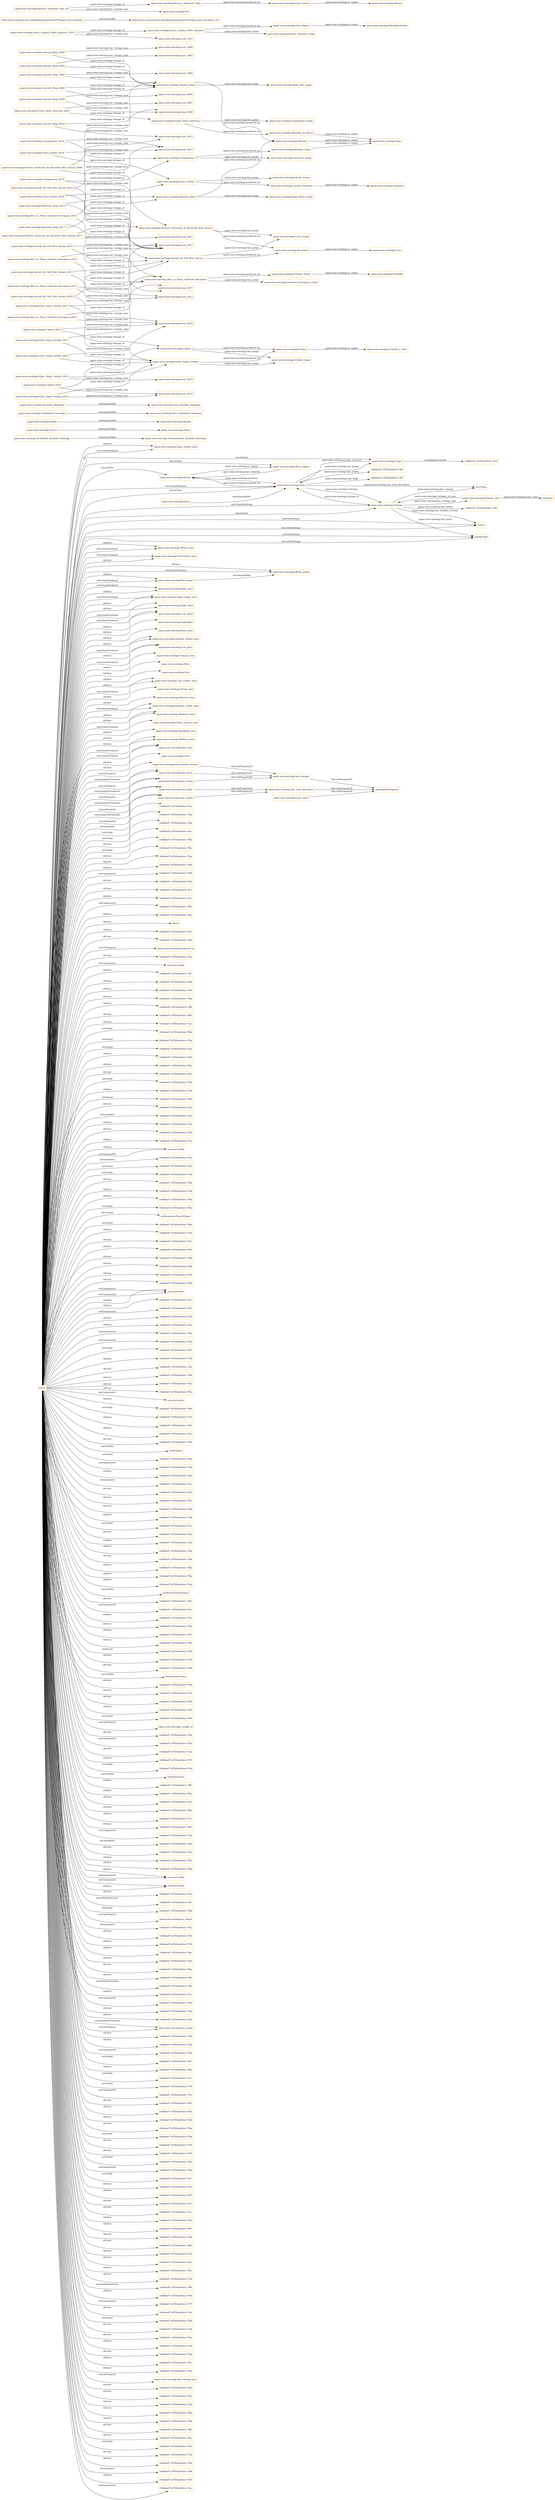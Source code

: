 digraph ar2dtool_diagram { 
rankdir=LR;
size="1501"
node [shape = rectangle, color="orange"]; "spain-wine-ontology:Light_bodied_wine" "spain-wine-ontology:Winery" "spain-wine-ontology:White_wine" "spain-wine-ontology:Full_bodied_wine" "spain-wine-ontology:White_grape" "spain-wine-ontology:Destilated_alcoholic_beberage" "spain-wine-ontology:High_price" "spain-wine-ontology:Spain" "spain-wine-ontology:Vodka" "spain-wine-ontology:High_acidity_wine" "spain-wine-ontology:High_rated" "spain-wine-ontology:Low_rated" "spain-wine-ontology:Vegetables" "spain-wine-ontology:Rose_wine" "spain-wine-ontology:Medium_bodied_wine" "spain-wine-ontology:Low_price" "spain-wine-ontology:Crianza_wine" "spain-wine-ontology:Meat" "spain-wine-ontology:Fish" "spain-wine-ontology:Whisky" "spain-wine-ontology:Wine_region" "spain-wine-ontology:Non_carbonated_beberage" "spain-wine-ontology:France" "spain-wine-ontology:Wine" "spain-wine-ontology:Grape" "spain-wine-ontology:Low_acidity_wine" "spain-wine-ontology:Young_wine" "spain-wine-ontology:Red_grape" "spain-wine-ontology:Vintage_year" "spain-wine-ontology:Beer" "spain-wine-ontology:Reserve_wine" "spain-wine-ontology:Medium_acidity_wine" "spain-wine-ontology:Non_alcoholic_beberage" "spain-wine-ontology:Medium_rated" "spain-wine-ontology:Great_reserve_wine" "spain-wine-ontology:Sparkling_wine" "spain-wine-ontology:Carbonated_beverage" "spain-wine-ontology:Medium_price" "spain-wine-ontology:Red_wine" "spain-wine-ontology:Fruit" "spain-wine-ontology:Fermentatated_alcoholic_beberage" "spain-wine-ontology:Vintage" "spain-wine-ontology:Alcoholic_beberage" ; /*classes style*/
	"spain-wine-ontology:Calvario_Rioja_2010" -> "spain-wine-ontology:Calvario_Rioja" [ label = "spain-wine-ontology:vintage_of" ];
	"spain-wine-ontology:Calvario_Rioja_2010" -> "spain-wine-ontology:year_2010" [ label = "spain-wine-ontology:has_vintage_year" ];
	"spain-wine-ontology:year_value" -> "owl:topDataProperty" [ label = "rdfs:subPropertyOf" ];
	"spain-wine-ontology:Mas_La_Plana_Cabernet_Sauvignon" -> "spain-wine-ontology:Familia_Torres" [ label = "spain-wine-ontology:produced_by" ];
	"spain-wine-ontology:Mas_La_Plana_Cabernet_Sauvignon" -> "spain-wine-ontology:Cabernet_Sauvignon_Grape" [ label = "spain-wine-ontology:has_grape" ];
	"spain-wine-ontology:Calvario_Rioja_2008" -> "spain-wine-ontology:Calvario_Rioja" [ label = "spain-wine-ontology:vintage_of" ];
	"spain-wine-ontology:Calvario_Rioja_2008" -> "spain-wine-ontology:year_2008" [ label = "spain-wine-ontology:has_vintage_year" ];
	"spain-wine-ontology:Viñas_Viejas_Verdejo_2017" -> "spain-wine-ontology:Viñas_Viejas_Verdejo" [ label = "spain-wine-ontology:vintage_of" ];
	"spain-wine-ontology:Viñas_Viejas_Verdejo_2017" -> "spain-wine-ontology:year_2017" [ label = "spain-wine-ontology:has_vintage_year" ];
	"spain-wine-ontology:Red_grape" -> "spain-wine-ontology:White_grape" [ label = "owl:disjointWith" ];
	"spain-wine-ontology:has_rating" -> "spain-wine-ontology:has_vintage" [ label = "rdfs:subPropertyOf" ];
	"spain-wine-ontology:Gines_Liebana_Pedro_Ximenez" -> "spain-wine-ontology:Toro_Albala" [ label = "spain-wine-ontology:produced_by" ];
	"spain-wine-ontology:Gines_Liebana_Pedro_Ximenez" -> "spain-wine-ontology:Pedro_Ximenez_Grape" [ label = "spain-wine-ontology:has_grape" ];
	"spain-wine-ontology:Calvario_Rioja_2002" -> "spain-wine-ontology:Calvario_Rioja" [ label = "spain-wine-ontology:vintage_of" ];
	"spain-wine-ontology:Calvario_Rioja_2002" -> "spain-wine-ontology:year_2002" [ label = "spain-wine-ontology:has_vintage_year" ];
	"spain-wine-ontology:Ossian" -> "spain-wine-ontology:Castilla_y_León" [ label = "spain-wine-ontology:is_region" ];
	"spain-wine-ontology:Carbonated_beverage" -> "spain-wine-ontology:Non_carbonated_beberage" [ label = "owl:disjointWith" ];
	"spain-wine-ontology:has_number_reviews" -> "spain-wine-ontology:has_vintage" [ label = "rdfs:subPropertyOf" ];
	"spain-wine-ontology:Reserva_Particular_de_Recaredo_Brut_Nature_2011" -> "spain-wine-ontology:Reserva_Particular_de_Recaredo_Brut_Nature" [ label = "spain-wine-ontology:vintage_of" ];
	"spain-wine-ontology:Reserva_Particular_de_Recaredo_Brut_Nature_2011" -> "spain-wine-ontology:year_2011" [ label = "spain-wine-ontology:has_vintage_year" ];
	"spain-wine-ontology:Martiries_Rioja" -> "spain-wine-ontology:Allende" [ label = "spain-wine-ontology:produced_by" ];
	"spain-wine-ontology:Martiries_Rioja" -> "spain-wine-ontology:Rioja_White_Grape" [ label = "spain-wine-ontology:has_grape" ];
	"spain-wine-ontology:Viñas_Viejas_Verdejo_2016" -> "spain-wine-ontology:Viñas_Viejas_Verdejo" [ label = "spain-wine-ontology:vintage_of" ];
	"spain-wine-ontology:Viñas_Viejas_Verdejo_2016" -> "spain-wine-ontology:year_2016" [ label = "spain-wine-ontology:has_vintage_year" ];
	"spain-wine-ontology:Mas_La_Plana_Cabernet_Sauvignon_2016" -> "spain-wine-ontology:Mas_La_Plana_Cabernet_Sauvignon" [ label = "spain-wine-ontology:vintage_of" ];
	"spain-wine-ontology:Mas_La_Plana_Cabernet_Sauvignon_2016" -> "spain-wine-ontology:year_2016" [ label = "spain-wine-ontology:has_vintage_year" ];
	"spain-wine-ontology:Serrall_del_Vell_Brut_Nature_2016" -> "spain-wine-ontology:Serrall_del_Vell_Brut_Nature" [ label = "spain-wine-ontology:vintage_of" ];
	"spain-wine-ontology:Serrall_del_Vell_Brut_Nature_2016" -> "spain-wine-ontology:year_2016" [ label = "spain-wine-ontology:has_vintage_year" ];
	"spain-wine-ontology:Recaredo" -> "spain-wine-ontology:Cava" [ label = "spain-wine-ontology:is_region" ];
	"spain-wine-ontology:Gines_Liebana_Pedro_Ximenez_1910" -> "spain-wine-ontology:Gines_Liebana_Pedro_Ximenez" [ label = "spain-wine-ontology:vintage_of" ];
	"spain-wine-ontology:Gines_Liebana_Pedro_Ximenez_1910" -> "spain-wine-ontology:year_1910" [ label = "spain-wine-ontology:has_vintage_year" ];
	"spain-wine-ontology:Bodegas_Gama" -> "spain-wine-ontology:Rioja" [ label = "spain-wine-ontology:is_region" ];
	"spain-wine-ontology:Frank_Ghery_Selection_2001" -> "spain-wine-ontology:Frank_Ghery_Selection" [ label = "spain-wine-ontology:vintage_of" ];
	"spain-wine-ontology:Frank_Ghery_Selection_2001" -> "spain-wine-ontology:year_2001" [ label = "spain-wine-ontology:has_vintage_year" ];
	"spain-wine-ontology:Martiries_Rioja_2017" -> "spain-wine-ontology:Martiries_Rioja" [ label = "spain-wine-ontology:vintage_of" ];
	"spain-wine-ontology:Martiries_Rioja_2017" -> "spain-wine-ontology:year_2017" [ label = "spain-wine-ontology:has_vintage_year" ];
	"spain-wine-ontology:Mas_La_Plana_Cabernet_Sauvignon_2010" -> "spain-wine-ontology:Mas_La_Plana_Cabernet_Sauvignon" [ label = "spain-wine-ontology:vintage_of" ];
	"spain-wine-ontology:Mas_La_Plana_Cabernet_Sauvignon_2010" -> "spain-wine-ontology:year_2010" [ label = "spain-wine-ontology:has_vintage_year" ];
	"spain-wine-ontology:has_wine_descriptor" -> "owl:topDataProperty" [ label = "rdfs:subPropertyOf" ];
	"spain-wine-ontology:has_price" -> "spain-wine-ontology:has_vintage" [ label = "rdfs:subPropertyOf" ];
	"spain-wine-ontology:Reserva_Particular_de_Recaredo_Brut_Nature_2008" -> "spain-wine-ontology:Reserva_Particular_de_Recaredo_Brut_Nature" [ label = "spain-wine-ontology:vintage_of" ];
	"spain-wine-ontology:Reserva_Particular_de_Recaredo_Brut_Nature_2008" -> "spain-wine-ontology:year_2008" [ label = "spain-wine-ontology:has_vintage_year" ];
	"http://www.semanticweb.org/roko/ontologies/2023/3/spain-wine-ontology" -> "http://www.semanticweb.org/roko/ontologies/2023/3/spain-wine-ontology/1.0.0" [ label = "owl:versionIRI" ];
	"spain-wine-ontology:Allende" -> "spain-wine-ontology:Rioja" [ label = "spain-wine-ontology:is_region" ];
	"spain-wine-ontology:Finca_Garbet_2015" -> "spain-wine-ontology:Finca_Garbet" [ label = "spain-wine-ontology:vintage_of" ];
	"spain-wine-ontology:Finca_Garbet_2015" -> "spain-wine-ontology:year_2015" [ label = "spain-wine-ontology:has_vintage_year" ];
	"spain-wine-ontology:Calvario_Rioja_2006" -> "spain-wine-ontology:Calvario_Rioja" [ label = "spain-wine-ontology:vintage_of" ];
	"spain-wine-ontology:Calvario_Rioja_2006" -> "spain-wine-ontology:year_2006" [ label = "spain-wine-ontology:has_vintage_year" ];
	"spain-wine-ontology:Alcoholic_beberage" -> "spain-wine-ontology:Non_alcoholic_beberage" [ label = "owl:disjointWith" ];
	"spain-wine-ontology:Viñas_Viejas_Verdejo_2015" -> "spain-wine-ontology:Viñas_Viejas_Verdejo" [ label = "spain-wine-ontology:vintage_of" ];
	"spain-wine-ontology:Viñas_Viejas_Verdejo_2015" -> "spain-wine-ontology:year_2015" [ label = "spain-wine-ontology:has_vintage_year" ];
	"spain-wine-ontology:Serrall_del_Vell_Brut_Nature" -> "spain-wine-ontology:Recaredo" [ label = "spain-wine-ontology:produced_by" ];
	"spain-wine-ontology:Serrall_del_Vell_Brut_Nature" -> "spain-wine-ontology:Cava_Grape" [ label = "spain-wine-ontology:has_grape" ];
	"spain-wine-ontology:has_acidity" -> "spain-wine-ontology:has_wine_descriptor" [ label = "rdfs:subPropertyOf" ];
	"spain-wine-ontology:Castillo_Perelada" -> "spain-wine-ontology:Empordà" [ label = "spain-wine-ontology:is_region" ];
	"spain-wine-ontology:Mas_La_Plana_Cabernet_Sauvignon_2015" -> "spain-wine-ontology:Mas_La_Plana_Cabernet_Sauvignon" [ label = "spain-wine-ontology:vintage_of" ];
	"spain-wine-ontology:Mas_La_Plana_Cabernet_Sauvignon_2015" -> "spain-wine-ontology:year_2015" [ label = "spain-wine-ontology:has_vintage_year" ];
	"spain-wine-ontology:Capitel_2018" -> "spain-wine-ontology:Capitel" [ label = "spain-wine-ontology:vintage_of" ];
	"spain-wine-ontology:Capitel_2018" -> "spain-wine-ontology:year_2018" [ label = "spain-wine-ontology:has_vintage_year" ];
	"spain-wine-ontology:Marqués_de_Riscal" -> "spain-wine-ontology:Rioja" [ label = "spain-wine-ontology:is_region" ];
	"spain-wine-ontology:Serrall_del_Vell_Brut_Nature_2015" -> "spain-wine-ontology:Serrall_del_Vell_Brut_Nature" [ label = "spain-wine-ontology:vintage_of" ];
	"spain-wine-ontology:Serrall_del_Vell_Brut_Nature_2015" -> "spain-wine-ontology:year_2015" [ label = "spain-wine-ontology:has_vintage_year" ];
	"spain-wine-ontology:Grape" -> "1080be87:18785a449c4:-7fed" [ label = "owl:disjointUnionOf" ];
	"spain-wine-ontology:Octogenarius" -> "spain-wine-ontology:Bodegas_Gama" [ label = "spain-wine-ontology:produced_by" ];
	"spain-wine-ontology:Octogenarius" -> "spain-wine-ontology:Grenache_Grape" [ label = "spain-wine-ontology:has_grape" ];
	"spain-wine-ontology:Calvario_Rioja" -> "spain-wine-ontology:Allende" [ label = "spain-wine-ontology:produced_by" ];
	"spain-wine-ontology:Calvario_Rioja" -> "spain-wine-ontology:Rioja_Red_Grape" [ label = "spain-wine-ontology:has_grape" ];
	"NULL" -> "1080be87:18785a449c4:-7fca" [ label = "owl:members" ];
	"NULL" -> "spain-wine-ontology:has_acidity" [ label = "swrl:propertyPredicate" ];
	"NULL" -> "1080be87:18785a449c4:-7f2a" [ label = "swrl:body" ];
	"NULL" -> "1080be87:18785a449c4:-7f22" [ label = "swrl:head" ];
	"NULL" -> "1080be87:18785a449c4:-7fec" [ label = "rdf:rest" ];
	"NULL" -> "spain-wine-ontology:Full_bodied_wine" [ label = "swrl:classPredicate" ];
	"NULL" -> "1080be87:18785a449c4:-7f9c" [ label = "swrl:body" ];
	"NULL" -> "1080be87:18785a449c4:-7f8c" [ label = "rdf:rest" ];
	"NULL" -> "1080be87:18785a449c4:-7f2e" [ label = "rdf:rest" ];
	"NULL" -> "1080be87:18785a449c4:-7f6b" [ label = "rdf:first" ];
	"NULL" -> "1080be87:18785a449c4:-7f84" [ label = "swrl:arguments" ];
	"NULL" -> "spain-wine-ontology:High_acidity_wine" [ label = "swrl:classPredicate" ];
	"NULL" -> "1080be87:18785a449c4:-7f82" [ label = "rdf:rest" ];
	"NULL" -> "1080be87:18785a449c4:-7fc3" [ label = "rdf:rest" ];
	"NULL" -> "1080be87:18785a449c4:-7f21" [ label = "rdf:first" ];
	"NULL" -> "1080be87:18785a449c4:-7f61" [ label = "swrl:arguments" ];
	"NULL" -> "1080be87:18785a449c4:-7fbe" [ label = "rdf:first" ];
	"NULL" -> "spain-wine-ontology:Winery" [ label = "owl:onClass" ];
	"NULL" -> "rdf:nil" [ label = "rdf:rest" ];
	"NULL" -> "1080be87:18785a449c4:-7fb1" [ label = "rdf:first" ];
	"NULL" -> "1080be87:18785a449c4:-7f40" [ label = "rdf:rest" ];
	"NULL" -> "spain-wine-ontology:produced_by" [ label = "owl:onProperty" ];
	"NULL" -> "spain-wine-ontology:Great_reserve_wine" [ label = "rdf:first" ];
	"NULL" -> "1080be87:18785a449c4:-7fae" [ label = "rdf:rest" ];
	"NULL" -> "urn:swrl:var#w" [ label = "swrl:argument1" ];
	"NULL" -> "1080be87:18785a449c4:-7ff3" [ label = "rdf:first" ];
	"NULL" -> "1080be87:18785a449c4:-7f48" [ label = "rdf:first" ];
	"NULL" -> "1080be87:18785a449c4:-7f85" [ label = "rdf:first" ];
	"NULL" -> "1080be87:18785a449c4:-7f86" [ label = "rdf:rest" ];
	"NULL" -> "1080be87:18785a449c4:-7ff8" [ label = "rdf:first" ];
	"NULL" -> "1080be87:18785a449c4:-7f65" [ label = "rdf:rest" ];
	"NULL" -> "spain-wine-ontology:Meat" [ label = "rdf:first" ];
	"NULL" -> "1080be87:18785a449c4:-7f23" [ label = "rdf:rest" ];
	"NULL" -> "1080be87:18785a449c4:-7fb6" [ label = "swrl:body" ];
	"NULL" -> "1080be87:18785a449c4:-7f5b" [ label = "swrl:head" ];
	"NULL" -> "spain-wine-ontology:High_price" [ label = "swrl:classPredicate" ];
	"NULL" -> "1080be87:18785a449c4:-7faa" [ label = "swrl:head" ];
	"NULL" -> "1080be87:18785a449c4:-7f64" [ label = "rdf:first" ];
	"NULL" -> "spain-wine-ontology:Vintage" [ label = "owl:onClass" ];
	"NULL" -> "spain-wine-ontology:Red_wine" [ label = "swrl:classPredicate" ];
	"NULL" -> "1080be87:18785a449c4:-7f2c" [ label = "rdf:first" ];
	"NULL" -> "1080be87:18785a449c4:-7fd1" [ label = "rdf:rest" ];
	"NULL" -> "1080be87:18785a449c4:-7f44" [ label = "swrl:body" ];
	"NULL" -> "spain-wine-ontology:Sparkling_wine" [ label = "rdf:first" ];
	"NULL" -> "1080be87:18785a449c4:-7f34" [ label = "rdf:first" ];
	"NULL" -> "1080be87:18785a449c4:-7f8b" [ label = "swrl:head" ];
	"NULL" -> "1080be87:18785a449c4:-7fdd" [ label = "rdf:rest" ];
	"NULL" -> "1080be87:18785a449c4:-7fe0" [ label = "owl:members" ];
	"NULL" -> "1080be87:18785a449c4:-7fa4" [ label = "rdf:first" ];
	"NULL" -> "spain-wine-ontology:Low_rated" [ label = "swrl:classPredicate" ];
	"NULL" -> "1080be87:18785a449c4:-7fd5" [ label = "rdf:rest" ];
	"NULL" -> "1080be87:18785a449c4:-7f7a" [ label = "rdf:first" ];
	"NULL" -> "urn:swrl:var#p" [ label = "rdf:first" ];
	"NULL" -> "1080be87:18785a449c4:-7fc6" [ label = "owl:members" ];
	"NULL" -> "spain-wine-ontology:has_price" [ label = "swrl:propertyPredicate" ];
	"NULL" -> "1080be87:18785a449c4:-7f2d" [ label = "swrl:head" ];
	"NULL" -> "1080be87:18785a449c4:-7f7d" [ label = "swrl:body" ];
	"NULL" -> "1080be87:18785a449c4:-7fb4" [ label = "rdf:rest" ];
	"NULL" -> "1080be87:18785a449c4:-7f30" [ label = "rdf:first" ];
	"NULL" -> "1080be87:18785a449c4:-7f9b" [ label = "rdf:first" ];
	"NULL" -> "1080be87:18785a449c4:-7f4d" [ label = "swrl:body" ];
	"NULL" -> "swrlb:greaterThanOrEqual" [ label = "swrl:builtin" ];
	"NULL" -> "1080be87:18785a449c4:-7f80" [ label = "swrl:head" ];
	"NULL" -> "1080be87:18785a449c4:-7fc0" [ label = "rdf:first" ];
	"NULL" -> "1080be87:18785a449c4:-7f31" [ label = "rdf:rest" ];
	"NULL" -> "1080be87:18785a449c4:-7f6f" [ label = "rdf:first" ];
	"NULL" -> "spain-wine-ontology:Medium_bodied_wine" [ label = "rdf:first" ];
	"NULL" -> "1080be87:18785a449c4:-7f98" [ label = "rdf:rest" ];
	"NULL" -> "1080be87:18785a449c4:-7fd9" [ label = "rdf:rest" ];
	"NULL" -> "1080be87:18785a449c4:-7f3f" [ label = "rdf:first" ];
	"NULL" -> "spain-wine-ontology:Wine" [ label = "swrl:classPredicate" ];
	"NULL" -> "1080be87:18785a449c4:-7f56" [ label = "rdf:rest" ];
	"NULL" -> "urn:swrl:var#r" [ label = "swrl:argument1" ];
	"NULL" -> "spain-wine-ontology:has_body" [ label = "swrl:propertyPredicate" ];
	"NULL" -> "1080be87:18785a449c4:-7f27" [ label = "rdf:first" ];
	"NULL" -> "1080be87:18785a449c4:-7f2f" [ label = "swrl:arguments" ];
	"NULL" -> "xsd:int" [ label = "owl:onDatatype" ];
	"NULL" -> "1080be87:18785a449c4:-7f35" [ label = "rdf:rest" ];
	"NULL" -> "1080be87:18785a449c4:-7fee" [ label = "rdf:first" ];
	"NULL" -> "1080be87:18785a449c4:-7f6e" [ label = "swrl:arguments" ];
	"NULL" -> "spain-wine-ontology:Full_bodied_wine" [ label = "rdf:first" ];
	"NULL" -> "1080be87:18785a449c4:-7f52" [ label = "swrl:arguments" ];
	"NULL" -> "spain-wine-ontology:has_rating" [ label = "owl:onProperty" ];
	"NULL" -> "1080be87:18785a449c4:-7f67" [ label = "swrl:body" ];
	"NULL" -> "1080be87:18785a449c4:-7f3b" [ label = "rdf:first" ];
	"NULL" -> "urn:swrl:var#p" [ label = "swrl:argument2" ];
	"NULL" -> "1080be87:18785a449c4:-7fef" [ label = "rdf:rest" ];
	"NULL" -> "spain-wine-ontology:has_body" [ label = "owl:onProperty" ];
	"NULL" -> "1080be87:18785a449c4:-7f60" [ label = "rdf:rest" ];
	"NULL" -> "1080be87:18785a449c4:-7f43" [ label = "rdf:first" ];
	"NULL" -> "1080be87:18785a449c4:-7f9a" [ label = "rdf:rest" ];
	"NULL" -> "urn:swrl:var#v" [ label = "swrl:argument1" ];
	"NULL" -> "1080be87:18785a449c4:-7f95" [ label = "rdf:first" ];
	"NULL" -> "1080be87:18785a449c4:-7f72" [ label = "swrl:body" ];
	"NULL" -> "1080be87:18785a449c4:-7f81" [ label = "rdf:first" ];
	"NULL" -> "1080be87:18785a449c4:-7fb3" [ label = "rdf:first" ];
	"NULL" -> "1080be87:18785a449c4:-7f8f" [ label = "rdf:rest" ];
	"NULL" -> "swrlb:equal" [ label = "swrl:builtin" ];
	"NULL" -> "1080be87:18785a449c4:-7f6a" [ label = "swrl:head" ];
	"NULL" -> "1080be87:18785a449c4:-7fbb" [ label = "swrl:arguments" ];
	"NULL" -> "1080be87:18785a449c4:-7fb8" [ label = "rdf:first" ];
	"NULL" -> "1080be87:18785a449c4:-7fce" [ label = "owl:members" ];
	"NULL" -> "1080be87:18785a449c4:-7fa5" [ label = "rdf:rest" ];
	"NULL" -> "spain-wine-ontology:Light_bodied_wine" [ label = "rdf:first" ];
	"NULL" -> "1080be87:18785a449c4:-7f5c" [ label = "rdf:rest" ];
	"NULL" -> "1080be87:18785a449c4:-7fd0" [ label = "rdf:rest" ];
	"NULL" -> "spain-wine-ontology:Wine" [ label = "owl:onClass" ];
	"NULL" -> "spain-wine-ontology:White_wine" [ label = "rdf:first" ];
	"NULL" -> "spain-wine-ontology:Light_bodied_wine" [ label = "swrl:classPredicate" ];
	"NULL" -> "1080be87:18785a449c4:-7f36" [ label = "rdf:first" ];
	"NULL" -> "1080be87:18785a449c4:-7f3c" [ label = "swrl:head" ];
	"NULL" -> "1080be87:18785a449c4:-7f26" [ label = "rdf:rest" ];
	"NULL" -> "1080be87:18785a449c4:-7fa9" [ label = "rdf:first" ];
	"NULL" -> "1080be87:18785a449c4:-7f5a" [ label = "rdf:first" ];
	"NULL" -> "spain-wine-ontology:Medium_rated" [ label = "rdf:first" ];
	"NULL" -> "1080be87:18785a449c4:-7fd4" [ label = "rdf:rest" ];
	"NULL" -> "1080be87:18785a449c4:-7f62" [ label = "rdf:first" ];
	"NULL" -> "1080be87:18785a449c4:-7f4a" [ label = "rdf:first" ];
	"NULL" -> "1080be87:18785a449c4:-7fad" [ label = "rdf:first" ];
	"NULL" -> "spain-wine-ontology:High_rated" [ label = "rdf:first" ];
	"NULL" -> "swrlb:lessThanOrEqual" [ label = "swrl:builtin" ];
	"NULL" -> "1080be87:18785a449c4:-7f51" [ label = "rdf:rest" ];
	"NULL" -> "1080be87:18785a449c4:-7fa1" [ label = "swrl:arguments" ];
	"NULL" -> "1080be87:18785a449c4:-7f4f" [ label = "rdf:first" ];
	"NULL" -> "1080be87:18785a449c4:-7fbf" [ label = "rdf:rest" ];
	"NULL" -> "urn:swrl:var#r" [ label = "swrl:argument2" ];
	"NULL" -> "1080be87:18785a449c4:-7f57" [ label = "rdf:first" ];
	"NULL" -> "1080be87:18785a449c4:-7ff9" [ label = "rdf:rest" ];
	"NULL" -> "1080be87:18785a449c4:-7f9f" [ label = "swrl:head" ];
	"NULL" -> "1080be87:18785a449c4:-7f74" [ label = "rdf:first" ];
	"NULL" -> "1080be87:18785a449c4:-7fd8" [ label = "rdf:rest" ];
	"NULL" -> "spain-wine-ontology:White_grape" [ label = "rdf:first" ];
	"NULL" -> "swrlb:greaterThan" [ label = "swrl:builtin" ];
	"NULL" -> "1080be87:18785a449c4:-7f99" [ label = "rdf:first" ];
	"NULL" -> "1080be87:18785a449c4:-7f76" [ label = "rdf:rest" ];
	"NULL" -> "spain-wine-ontology:Red_wine" [ label = "rdf:first" ];
	"NULL" -> "1080be87:18785a449c4:-7f69" [ label = "rdf:first" ];
	"NULL" -> "spain-wine-ontology:Medium_bodied_wine" [ label = "swrl:classPredicate" ];
	"NULL" -> "1080be87:18785a449c4:-7f53" [ label = "rdf:first" ];
	"NULL" -> "spain-wine-ontology:High_price" [ label = "rdf:first" ];
	"NULL" -> "spain-wine-ontology:Medium_price" [ label = "rdf:first" ];
	"NULL" -> "1080be87:18785a449c4:-7f96" [ label = "swrl:head" ];
	"NULL" -> "spain-wine-ontology:Low_price" [ label = "rdf:first" ];
	"NULL" -> "spain-wine-ontology:vintage_of" [ label = "owl:onProperty" ];
	"NULL" -> "spain-wine-ontology:Crianza_wine" [ label = "rdf:first" ];
	"NULL" -> "1080be87:18785a449c4:-7fa0" [ label = "rdf:rest" ];
	"NULL" -> "1080be87:18785a449c4:-7f5d" [ label = "swrl:arguments" ];
	"NULL" -> "1080be87:18785a449c4:-7fcd" [ label = "rdf:rest" ];
	"NULL" -> "1080be87:18785a449c4:-7f7f" [ label = "rdf:first" ];
	"NULL" -> "1080be87:18785a449c4:-7f39" [ label = "swrl:body" ];
	"NULL" -> "swrlb:lessThan" [ label = "swrl:builtin" ];
	"NULL" -> "1080be87:18785a449c4:-7ff5" [ label = "rdf:first" ];
	"NULL" -> "spain-wine-ontology:Low_acidity_wine" [ label = "rdf:first" ];
	"NULL" -> "1080be87:18785a449c4:-7fbc" [ label = "rdf:first" ];
	"NULL" -> "1080be87:18785a449c4:-7fc5" [ label = "rdf:rest" ];
	"NULL" -> "1080be87:18785a449c4:-7f8a" [ label = "rdf:first" ];
	"NULL" -> "1080be87:18785a449c4:-7f71" [ label = "rdf:first" ];
	"NULL" -> "spain-wine-ontology:Fruit" [ label = "rdf:first" ];
	"NULL" -> "spain-wine-ontology:High_rated" [ label = "swrl:classPredicate" ];
	"NULL" -> "1080be87:18785a449c4:-7f63" [ label = "rdf:rest" ];
	"NULL" -> "1080be87:18785a449c4:-7f3e" [ label = "swrl:arguments" ];
	"NULL" -> "1080be87:18785a449c4:-7fdb" [ label = "owl:members" ];
	"NULL" -> "1080be87:18785a449c4:-7f42" [ label = "rdf:rest" ];
	"NULL" -> "1080be87:18785a449c4:-7f5e" [ label = "rdf:first" ];
	"NULL" -> "spain-wine-ontology:has_price" [ label = "owl:onProperty" ];
	"NULL" -> "spain-wine-ontology:Medium_rated" [ label = "swrl:classPredicate" ];
	"NULL" -> "spain-wine-ontology:Fish" [ label = "rdf:first" ];
	"NULL" -> "1080be87:18785a449c4:-7f66" [ label = "rdf:first" ];
	"NULL" -> "urn:swrl:var#a" [ label = "rdf:first" ];
	"NULL" -> "urn:swrl:var#b" [ label = "swrl:argument2" ];
	"NULL" -> "spain-wine-ontology:has_rating" [ label = "swrl:propertyPredicate" ];
	"NULL" -> "1080be87:18785a449c4:-7fc9" [ label = "rdf:rest" ];
	"NULL" -> "1080be87:18785a449c4:-7ff1" [ label = "owl:withRestrictions" ];
	"NULL" -> "spain-wine-ontology:Low_acidity_wine" [ label = "swrl:classPredicate" ];
	"NULL" -> "1080be87:18785a449c4:-7f88" [ label = "swrl:body" ];
	"NULL" -> "spain-wine-ontology:Grape" [ label = "owl:onClass" ];
	"NULL" -> "xsd:int" [ label = "owl:onDataRange" ];
	"NULL" -> "spain-wine-ontology:is_region" [ label = "owl:onProperty" ];
	"NULL" -> "1080be87:18785a449c4:-7fd2" [ label = "owl:members" ];
	"NULL" -> "1080be87:18785a449c4:-7f5f" [ label = "rdf:rest" ];
	"NULL" -> "1080be87:18785a449c4:-7f78" [ label = "rdf:first" ];
	"NULL" -> "1080be87:18785a449c4:-7ffa" [ label = "rdf:first" ];
	"NULL" -> "1080be87:18785a449c4:-7fa6" [ label = "rdf:first" ];
	"NULL" -> "1080be87:18785a449c4:-7fba" [ label = "rdf:rest" ];
	"NULL" -> "1080be87:18785a449c4:-7ff4" [ label = "rdf:rest" ];
	"NULL" -> "1080be87:18785a449c4:-7ffb" [ label = "owl:withRestrictions" ];
	"NULL" -> "spain-wine-ontology:Red_grape" [ label = "rdf:first" ];
	"NULL" -> "1080be87:18785a449c4:-7f7c" [ label = "rdf:first" ];
	"NULL" -> "urn:swrl:var#r" [ label = "rdf:first" ];
	"NULL" -> "1080be87:18785a449c4:-7f8d" [ label = "swrl:arguments" ];
	"NULL" -> "xsd:decimal" [ label = "owl:onDataRange" ];
	"NULL" -> "1080be87:18785a449c4:-7fb2" [ label = "rdf:rest" ];
	"NULL" -> "urn:swrl:var#b" [ label = "rdf:first" ];
	"NULL" -> "1080be87:18785a449c4:-7fdf" [ label = "rdf:rest" ];
	"NULL" -> "urn:swrl:var#a" [ label = "swrl:argument2" ];
	"NULL" -> "spain-wine-ontology:has_grape" [ label = "swrl:propertyPredicate" ];
	"NULL" -> "1080be87:18785a449c4:-7f90" [ label = "rdf:first" ];
	"NULL" -> "1080be87:18785a449c4:-7fa2" [ label = "rdf:first" ];
	"NULL" -> "1080be87:18785a449c4:-7f24" [ label = "swrl:arguments" ];
	"NULL" -> "spain-wine-ontology:High_acidity_wine" [ label = "rdf:first" ];
	"NULL" -> "1080be87:18785a449c4:-7f47" [ label = "swrl:head" ];
	"NULL" -> "1080be87:18785a449c4:-7f8e" [ label = "rdf:first" ];
	"NULL" -> "1080be87:18785a449c4:-7fc1" [ label = "swrl:body" ];
	"NULL" -> "spain-wine-ontology:Young_wine" [ label = "rdf:first" ];
	"NULL" -> "spain-wine-ontology:Low_price" [ label = "swrl:classPredicate" ];
	"NULL" -> "1080be87:18785a449c4:-7f75" [ label = "swrl:head" ];
	"NULL" -> "1080be87:18785a449c4:-7f33" [ label = "swrl:arguments" ];
	"NULL" -> "1080be87:18785a449c4:-7f91" [ label = "rdf:rest" ];
	"NULL" -> "1080be87:18785a449c4:-7f54" [ label = "rdf:rest" ];
	"NULL" -> "1080be87:18785a449c4:-7f29" [ label = "rdf:first" ];
	"NULL" -> "1080be87:18785a449c4:-7f6d" [ label = "rdf:rest" ];
	"NULL" -> "1080be87:18785a449c4:-7f58" [ label = "swrl:body" ];
	"NULL" -> "1080be87:18785a449c4:-7f70" [ label = "rdf:rest" ];
	"NULL" -> "1080be87:18785a449c4:-7f79" [ label = "rdf:rest" ];
	"NULL" -> "1080be87:18785a449c4:-7fb9" [ label = "swrl:head" ];
	"NULL" -> "spain-wine-ontology:Vintage" [ label = "swrl:classPredicate" ];
	"NULL" -> "1080be87:18785a449c4:-7fb0" [ label = "swrl:arguments" ];
	"NULL" -> "1080be87:18785a449c4:-7fa7" [ label = "swrl:body" ];
	"NULL" -> "1080be87:18785a449c4:-7f25" [ label = "rdf:first" ];
	"NULL" -> "1080be87:18785a449c4:-7f97" [ label = "rdf:first" ];
	"NULL" -> "1080be87:18785a449c4:-7f37" [ label = "rdf:rest" ];
	"NULL" -> "1080be87:18785a449c4:-7fcc" [ label = "rdf:rest" ];
	"NULL" -> "spain-wine-ontology:has_grape" [ label = "owl:onProperty" ];
	"NULL" -> "1080be87:18785a449c4:-7fb5" [ label = "rdf:first" ];
	"NULL" -> "1080be87:18785a449c4:-7f87" [ label = "rdf:first" ];
	"NULL" -> "1080be87:18785a449c4:-7fab" [ label = "rdf:rest" ];
	"NULL" -> "spain-wine-ontology:Vegetables" [ label = "rdf:first" ];
	"NULL" -> "spain-wine-ontology:Reserve_wine" [ label = "rdf:first" ];
	"NULL" -> "1080be87:18785a449c4:-7f83" [ label = "rdf:rest" ];
	"NULL" -> "1080be87:18785a449c4:-7fc4" [ label = "rdf:rest" ];
	"NULL" -> "spain-wine-ontology:Red_grape" [ label = "swrl:classPredicate" ];
	"NULL" -> "1080be87:18785a449c4:-7fa3" [ label = "rdf:rest" ];
	"NULL" -> "1080be87:18785a449c4:-7f41" [ label = "rdf:first" ];
	"NULL" -> "1080be87:18785a449c4:-7f7b" [ label = "rdf:rest" ];
	"NULL" -> "spain-wine-ontology:Wine_region" [ label = "owl:onClass" ];
	"NULL" -> "1080be87:18785a449c4:-7ff6" [ label = "owl:withRestrictions" ];
	"NULL" -> "1080be87:18785a449c4:-7f46" [ label = "rdf:first" ];
	"NULL" -> "1080be87:18785a449c4:-7f77" [ label = "swrl:arguments" ];
	"NULL" -> "1080be87:18785a449c4:-7faf" [ label = "rdf:rest" ];
	"NULL" -> "1080be87:18785a449c4:-7f50" [ label = "swrl:head" ];
	"NULL" -> "spain-wine-ontology:Medium_price" [ label = "swrl:classPredicate" ];
	"NULL" -> "spain-wine-ontology:has_number_reviews" [ label = "owl:onProperty" ];
	"NULL" -> "1080be87:18785a449c4:-7fc8" [ label = "rdf:rest" ];
	"NULL" -> "spain-wine-ontology:Rose_wine" [ label = "rdf:first" ];
	"NULL" -> "1080be87:18785a449c4:-7fda" [ label = "rdf:rest" ];
	"NULL" -> "1080be87:18785a449c4:-7f38" [ label = "rdf:first" ];
	"NULL" -> "spain-wine-ontology:Medium_acidity_wine" [ label = "swrl:classPredicate" ];
	"NULL" -> "1080be87:18785a449c4:-7f3d" [ label = "rdf:rest" ];
	"NULL" -> "1080be87:18785a449c4:-7f4c" [ label = "rdf:first" ];
	"NULL" -> "1080be87:18785a449c4:-7f9e" [ label = "rdf:first" ];
	"NULL" -> "spain-wine-ontology:has_vintage_year" [ label = "owl:onProperty" ];
	"NULL" -> "spain-wine-ontology:White_grape" [ label = "swrl:classPredicate" ];
	"NULL" -> "1080be87:18785a449c4:-7f49" [ label = "rdf:rest" ];
	"NULL" -> "1080be87:18785a449c4:-7fde" [ label = "rdf:rest" ];
	"NULL" -> "1080be87:18785a449c4:-7f28" [ label = "rdf:rest" ];
	"NULL" -> "1080be87:18785a449c4:-7fbd" [ label = "rdf:rest" ];
	"NULL" -> "1080be87:18785a449c4:-7f92" [ label = "rdf:first" ];
	"NULL" -> "xsd:decimal" [ label = "owl:onDatatype" ];
	"NULL" -> "spain-wine-ontology:has_acidity" [ label = "owl:onProperty" ];
	"NULL" -> "spain-wine-ontology:Medium_acidity_wine" [ label = "rdf:first" ];
	"NULL" -> "spain-wine-ontology:Low_rated" [ label = "rdf:first" ];
	"NULL" -> "1080be87:18785a449c4:-7ff0" [ label = "rdf:first" ];
	"NULL" -> "1080be87:18785a449c4:-7f6c" [ label = "rdf:rest" ];
	"NULL" -> "spain-wine-ontology:White_wine" [ label = "swrl:classPredicate" ];
	"NULL" -> "1080be87:18785a449c4:-7f93" [ label = "swrl:body" ];
	"NULL" -> "1080be87:18785a449c4:-7f32" [ label = "rdf:rest" ];
	"NULL" -> "1080be87:18785a449c4:-7f4b" [ label = "rdf:rest" ];
	"NULL" -> "1080be87:18785a449c4:-7fd6" [ label = "owl:members" ];
	"NULL" -> "1080be87:18785a449c4:-7f55" [ label = "rdf:first" ];
	"NULL" -> "1080be87:18785a449c4:-7fac" [ label = "swrl:arguments" ];
	"spain-wine-ontology:Finca_Garbet_2014" -> "spain-wine-ontology:Finca_Garbet" [ label = "spain-wine-ontology:vintage_of" ];
	"spain-wine-ontology:Finca_Garbet_2014" -> "spain-wine-ontology:year_2014" [ label = "spain-wine-ontology:has_vintage_year" ];
	"spain-wine-ontology:Octogenarius_2015" -> "spain-wine-ontology:Octogenarius" [ label = "spain-wine-ontology:vintage_of" ];
	"spain-wine-ontology:Octogenarius_2015" -> "spain-wine-ontology:year_2015" [ label = "spain-wine-ontology:has_vintage_year" ];
	"spain-wine-ontology:Vodka" -> "spain-wine-ontology:Whisky" [ label = "owl:disjointWith" ];
	"spain-wine-ontology:Serrall_del_Vell_Brut_Nature_2014" -> "spain-wine-ontology:Serrall_del_Vell_Brut_Nature" [ label = "spain-wine-ontology:vintage_of" ];
	"spain-wine-ontology:Serrall_del_Vell_Brut_Nature_2014" -> "spain-wine-ontology:year_2014" [ label = "spain-wine-ontology:has_vintage_year" ];
	"spain-wine-ontology:Martiries_Rioja_2015" -> "spain-wine-ontology:Martiries_Rioja" [ label = "spain-wine-ontology:vintage_of" ];
	"spain-wine-ontology:Martiries_Rioja_2015" -> "spain-wine-ontology:year_2015" [ label = "spain-wine-ontology:has_vintage_year" ];
	"spain-wine-ontology:Viñas_Viejas_Verdejo" -> "spain-wine-ontology:Ossian" [ label = "spain-wine-ontology:produced_by" ];
	"spain-wine-ontology:Viñas_Viejas_Verdejo" -> "spain-wine-ontology:Verdejo_Grape" [ label = "spain-wine-ontology:has_grape" ];
	"spain-wine-ontology:Beer" -> "spain-wine-ontology:Wine" [ label = "owl:disjointWith" ];
	"spain-wine-ontology:France" -> "spain-wine-ontology:Spain" [ label = "owl:disjointWith" ];
	"spain-wine-ontology:Viñas_Viejas_Verdejo_2019" -> "spain-wine-ontology:Viñas_Viejas_Verdejo" [ label = "spain-wine-ontology:vintage_of" ];
	"spain-wine-ontology:Viñas_Viejas_Verdejo_2019" -> "spain-wine-ontology:year_2019" [ label = "spain-wine-ontology:has_vintage_year" ];
	"spain-wine-ontology:has_vintage" -> "owl:topDataProperty" [ label = "rdfs:subPropertyOf" ];
	"spain-wine-ontology:Familia_Torres" -> "spain-wine-ontology:Penedès" [ label = "spain-wine-ontology:is_region" ];
	"spain-wine-ontology:Vinos_Guerra" -> "spain-wine-ontology:Bierzo" [ label = "spain-wine-ontology:is_region" ];
	"spain-wine-ontology:Calvario_Rioja_2004" -> "spain-wine-ontology:Calvario_Rioja" [ label = "spain-wine-ontology:vintage_of" ];
	"spain-wine-ontology:Calvario_Rioja_2004" -> "spain-wine-ontology:year_2004" [ label = "spain-wine-ontology:has_vintage_year" ];
	"spain-wine-ontology:Reserva_Particular_de_Recaredo_Brut_Nature" -> "spain-wine-ontology:Recaredo" [ label = "spain-wine-ontology:produced_by" ];
	"spain-wine-ontology:Reserva_Particular_de_Recaredo_Brut_Nature" -> "spain-wine-ontology:Cava_Grape" [ label = "spain-wine-ontology:has_grape" ];
	"spain-wine-ontology:Toro_Albala" -> "spain-wine-ontology:Montilla-Moriles" [ label = "spain-wine-ontology:is_region" ];
	"spain-wine-ontology:Octogenarius_2014" -> "spain-wine-ontology:Octogenarius" [ label = "spain-wine-ontology:vintage_of" ];
	"spain-wine-ontology:Octogenarius_2014" -> "spain-wine-ontology:year_2014" [ label = "spain-wine-ontology:has_vintage_year" ];
	"spain-wine-ontology:Reserva_Vermouth_Rojo_NV" -> "spain-wine-ontology:Reserva_Vermouth_Rojo" [ label = "spain-wine-ontology:vintage_of" ];
	"spain-wine-ontology:Reserva_Vermouth_Rojo_NV" -> "spain-wine-ontology:NV" [ label = "spain-wine-ontology:has_vintage_year" ];
	"spain-wine-ontology:Mas_La_Plana_Cabernet_Sauvignon_2013" -> "spain-wine-ontology:Mas_La_Plana_Cabernet_Sauvignon" [ label = "spain-wine-ontology:vintage_of" ];
	"spain-wine-ontology:Mas_La_Plana_Cabernet_Sauvignon_2013" -> "spain-wine-ontology:year_2013" [ label = "spain-wine-ontology:has_vintage_year" ];
	"spain-wine-ontology:Capitel_2016" -> "spain-wine-ontology:Capitel" [ label = "spain-wine-ontology:vintage_of" ];
	"spain-wine-ontology:Capitel_2016" -> "spain-wine-ontology:year_2016" [ label = "spain-wine-ontology:has_vintage_year" ];
	"spain-wine-ontology:Serrall_del_Vell_Brut_Nature_2013" -> "spain-wine-ontology:Serrall_del_Vell_Brut_Nature" [ label = "spain-wine-ontology:vintage_of" ];
	"spain-wine-ontology:Serrall_del_Vell_Brut_Nature_2013" -> "spain-wine-ontology:year_2013" [ label = "spain-wine-ontology:has_vintage_year" ];
	"spain-wine-ontology:Reserva_Vermouth_Rojo" -> "spain-wine-ontology:Vinos_Guerra" [ label = "spain-wine-ontology:produced_by" ];
	"spain-wine-ontology:Capitel" -> "spain-wine-ontology:Ossian" [ label = "spain-wine-ontology:produced_by" ];
	"spain-wine-ontology:Capitel" -> "spain-wine-ontology:Verdejo_Grape" [ label = "spain-wine-ontology:has_grape" ];
	"spain-wine-ontology:Destilated_alcoholic_beberage" -> "spain-wine-ontology:Fermentatated_alcoholic_beberage" [ label = "owl:disjointWith" ];
	"spain-wine-ontology:Finca_Garbet" -> "spain-wine-ontology:Castillo_Perelada" [ label = "spain-wine-ontology:produced_by" ];
	"spain-wine-ontology:Finca_Garbet" -> "spain-wine-ontology:Syrah_Grape" [ label = "spain-wine-ontology:has_grape" ];
	"spain-wine-ontology:Calvario_Rioja_2009" -> "spain-wine-ontology:Calvario_Rioja" [ label = "spain-wine-ontology:vintage_of" ];
	"spain-wine-ontology:Calvario_Rioja_2009" -> "spain-wine-ontology:year_2009" [ label = "spain-wine-ontology:has_vintage_year" ];
	"spain-wine-ontology:Viñas_Viejas_Verdejo_2018" -> "spain-wine-ontology:Viñas_Viejas_Verdejo" [ label = "spain-wine-ontology:vintage_of" ];
	"spain-wine-ontology:Viñas_Viejas_Verdejo_2018" -> "spain-wine-ontology:year_2018" [ label = "spain-wine-ontology:has_vintage_year" ];
	"spain-wine-ontology:Frank_Ghery_Selection" -> "spain-wine-ontology:Marqués_de_Riscal" [ label = "spain-wine-ontology:produced_by" ];
	"spain-wine-ontology:Frank_Ghery_Selection" -> "spain-wine-ontology:Tempranillo_Grape" [ label = "spain-wine-ontology:has_grape" ];
	"spain-wine-ontology:has_body" -> "spain-wine-ontology:has_wine_descriptor" [ label = "rdfs:subPropertyOf" ];
	"spain-wine-ontology:Vintage" -> "spain-wine-ontology:Wine" [ label = "spain-wine-ontology:vintage_of" ];
	"spain-wine-ontology:Vintage" -> "1080be87:18785a449c4:-7ff2" [ label = "spain-wine-ontology:has_rating" ];
	"spain-wine-ontology:Wine" -> "1080be87:18785a449c4:-7ffc" [ label = "spain-wine-ontology:has_acidity" ];
	"spain-wine-ontology:Grape" -> "spain-wine-ontology:Wine" [ label = "spain-wine-ontology:grape_used_for" ];
	"spain-wine-ontology:Vintage_year" -> "xsd:gYear" [ label = "spain-wine-ontology:year_value" ];
	"spain-wine-ontology:Wine" -> "spain-wine-ontology:Vintage" [ label = "spain-wine-ontology:vintages" ];
	"spain-wine-ontology:Winery" -> "spain-wine-ontology:Wine_region" [ label = "spain-wine-ontology:is_region" ];
	"spain-wine-ontology:Vintage" -> "xsd:int" [ label = "spain-wine-ontology:has_number_reviews" ];
	"spain-wine-ontology:Wine" -> "spain-wine-ontology:Winery" [ label = "spain-wine-ontology:produced_by" ];
	"spain-wine-ontology:Vintage" -> "owl:Thing" [ label = "spain-wine-ontology:has_vintage" ];
	"spain-wine-ontology:Wine_region" -> "spain-wine-ontology:Winery" [ label = "spain-wine-ontology:has_wineries" ];
	"spain-wine-ontology:Winery" -> "spain-wine-ontology:Wine" [ label = "spain-wine-ontology:produces" ];
	"spain-wine-ontology:Vintage" -> "spain-wine-ontology:Vintage_year" [ label = "spain-wine-ontology:has_vintage_year" ];
	"spain-wine-ontology:Vintage" -> "xsd:decimal" [ label = "spain-wine-ontology:has_price" ];
	"spain-wine-ontology:Vintage_year" -> "spain-wine-ontology:Vintage" [ label = "spain-wine-ontology:vintages_of_year" ];
	"spain-wine-ontology:Wine" -> "owl:Thing" [ label = "spain-wine-ontology:has_wine_descriptor" ];
	"spain-wine-ontology:Wine" -> "1080be87:18785a449c4:-7ff7" [ label = "spain-wine-ontology:has_body" ];
	"spain-wine-ontology:Wine" -> "spain-wine-ontology:Grape" [ label = "spain-wine-ontology:has_grape" ];

}
